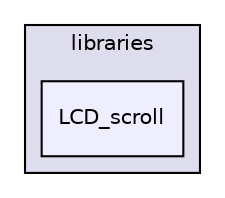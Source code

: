 digraph "sketchbook/libraries/LCD_scroll" {
  compound=true
  node [ fontsize="10", fontname="Helvetica"];
  edge [ labelfontsize="10", labelfontname="Helvetica"];
  subgraph clusterdir_1f230a50cb8328eed74ee6db218aa7d6 {
    graph [ bgcolor="#ddddee", pencolor="black", label="libraries" fontname="Helvetica", fontsize="10", URL="dir_1f230a50cb8328eed74ee6db218aa7d6.html"]
  dir_7937ba35538e67fcc13b1e6b9b12af5c [shape=box, label="LCD_scroll", style="filled", fillcolor="#eeeeff", pencolor="black", URL="dir_7937ba35538e67fcc13b1e6b9b12af5c.html"];
  }
}
